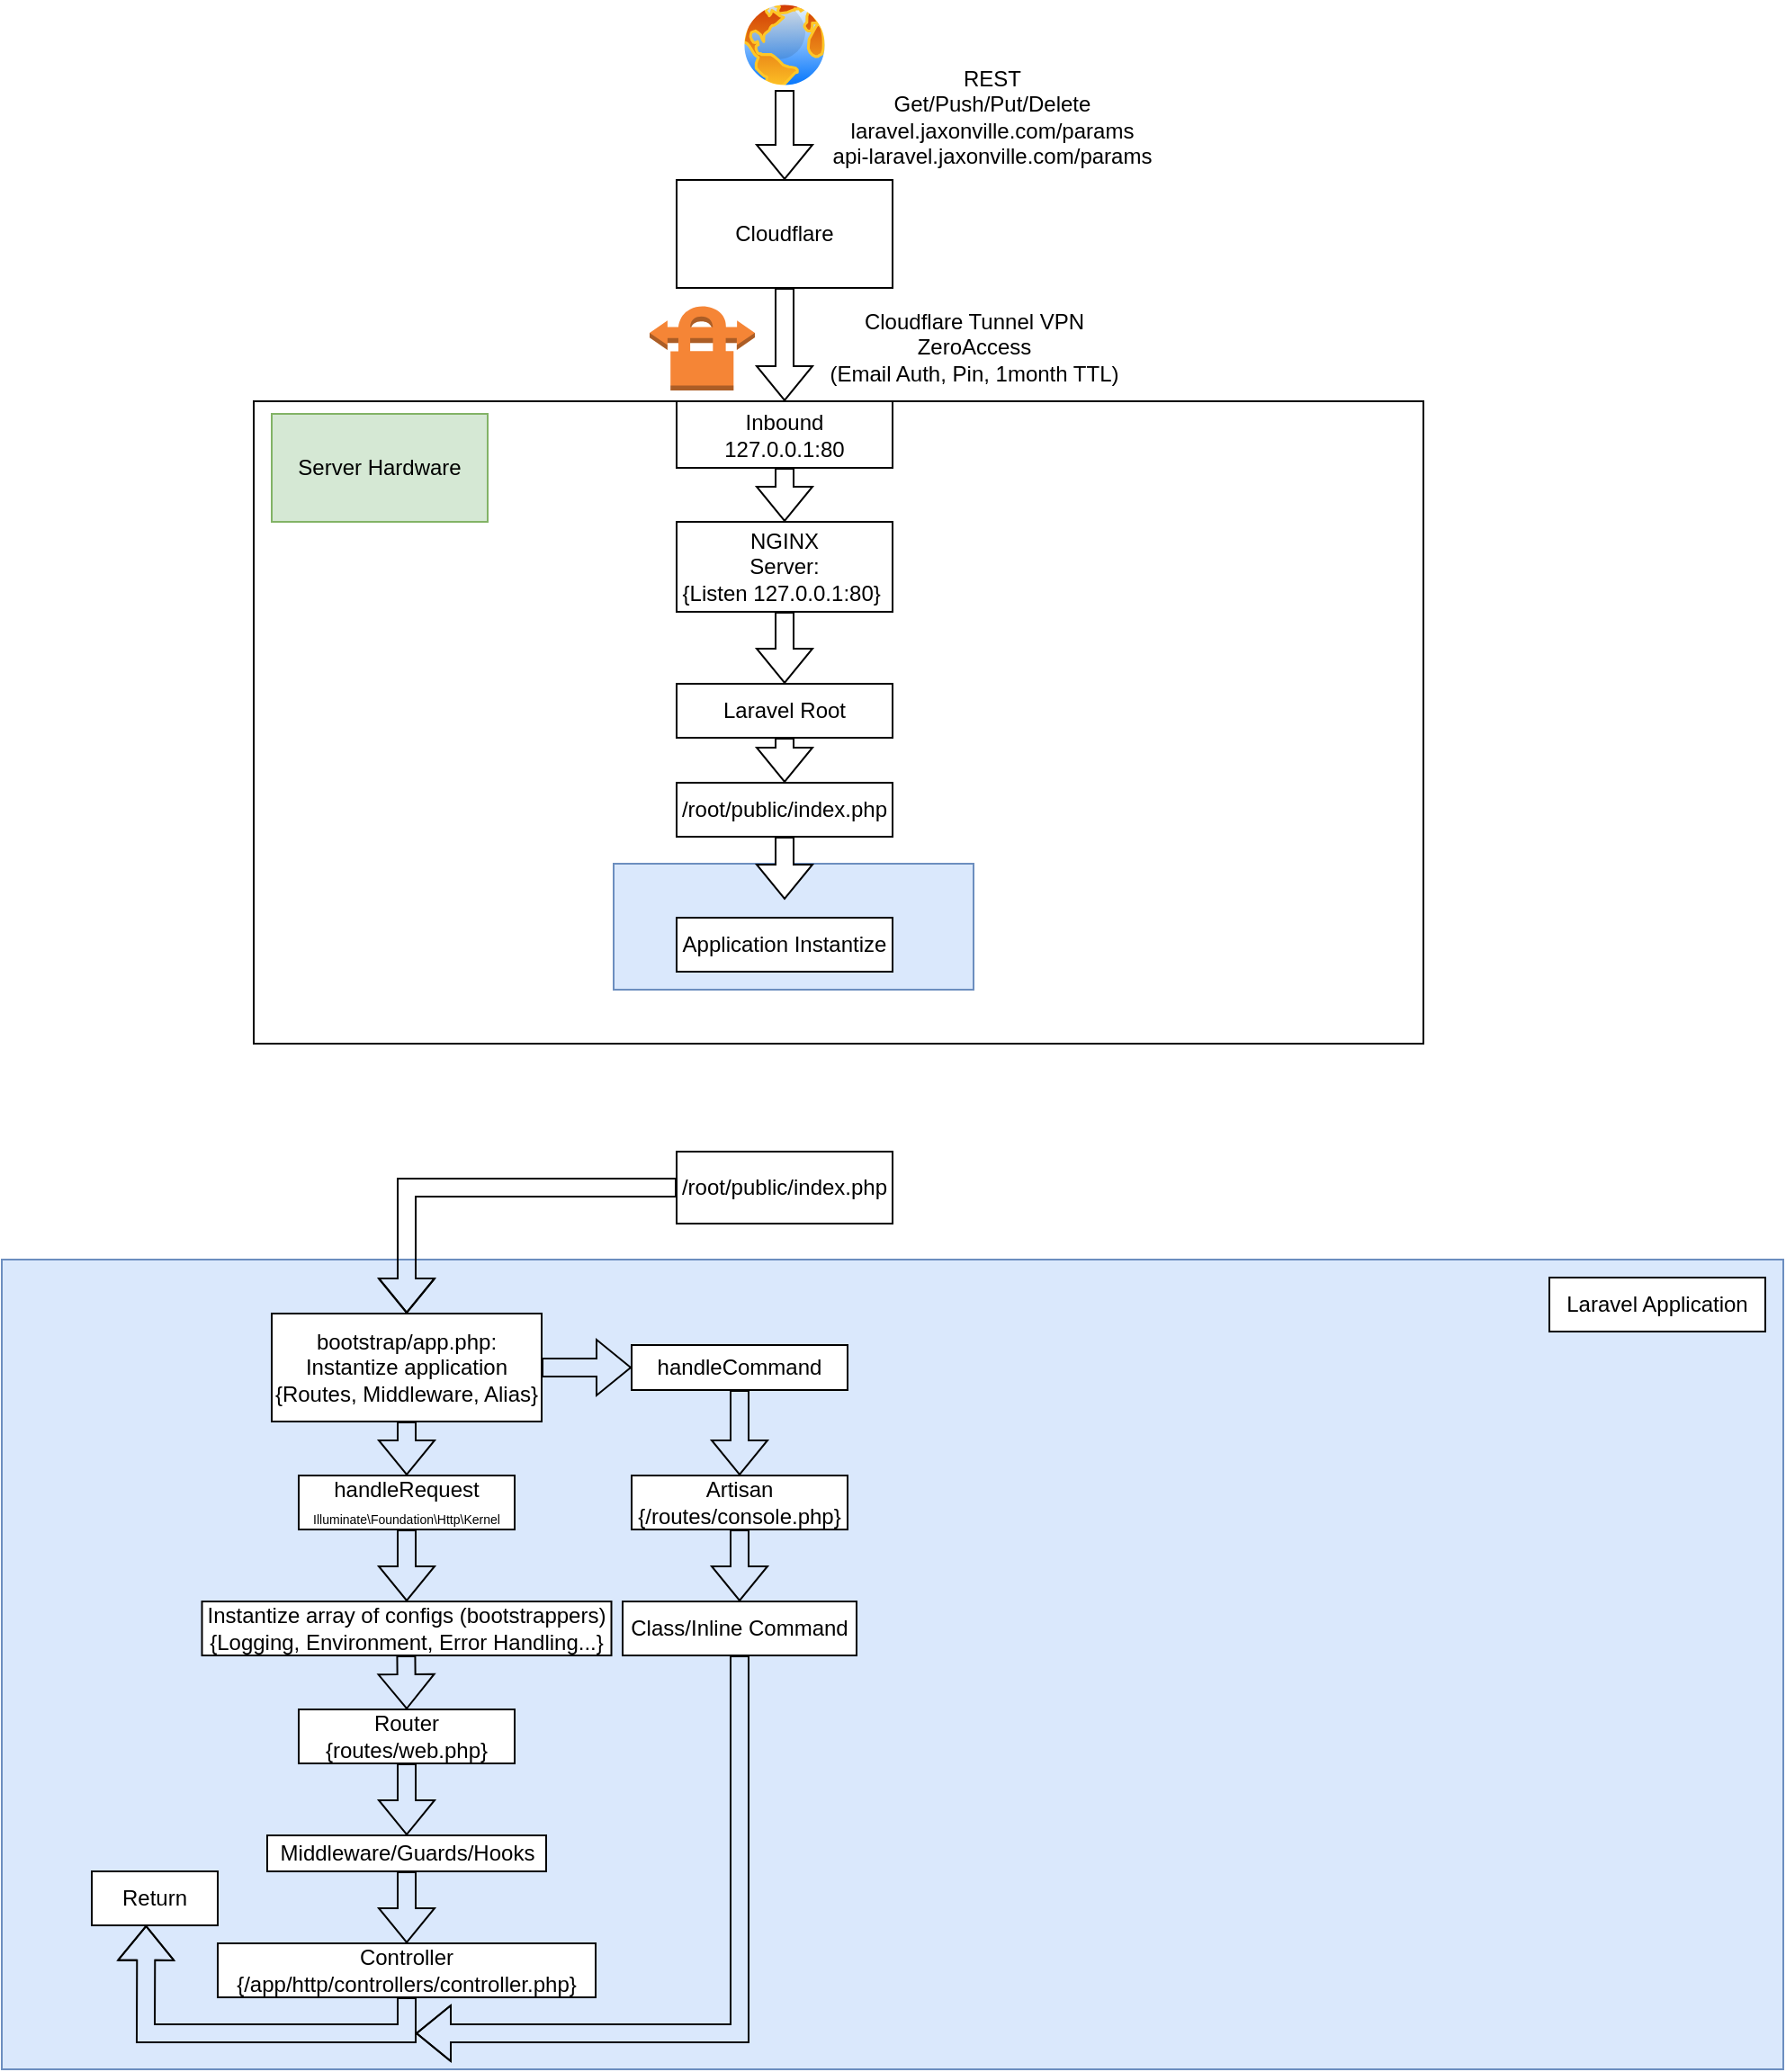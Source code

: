<mxfile version="28.1.2">
  <diagram name="Page-1" id="hfyP3UAzftVRQnir5xHV">
    <mxGraphModel dx="2031" dy="677" grid="1" gridSize="10" guides="1" tooltips="1" connect="1" arrows="1" fold="1" page="1" pageScale="1" pageWidth="850" pageHeight="1100" math="0" shadow="0">
      <root>
        <mxCell id="0" />
        <mxCell id="1" parent="0" />
        <mxCell id="EL7aKV-9iKLkWUwx_ZyF-10" value="" style="rounded=0;whiteSpace=wrap;html=1;fillColor=none;" parent="1" vertex="1">
          <mxGeometry x="130" y="413" width="650" height="357" as="geometry" />
        </mxCell>
        <mxCell id="EL7aKV-9iKLkWUwx_ZyF-16" value="" style="rounded=0;whiteSpace=wrap;html=1;fillColor=#dae8fc;strokeColor=#6c8ebf;" parent="1" vertex="1">
          <mxGeometry x="330" y="670" width="200" height="70" as="geometry" />
        </mxCell>
        <mxCell id="EL7aKV-9iKLkWUwx_ZyF-1" value="" style="image;aspect=fixed;perimeter=ellipsePerimeter;html=1;align=center;shadow=0;dashed=0;spacingTop=3;image=img/lib/active_directory/internet_globe.svg;" parent="1" vertex="1">
          <mxGeometry x="400" y="190" width="50" height="50" as="geometry" />
        </mxCell>
        <mxCell id="EL7aKV-9iKLkWUwx_ZyF-2" value="Cloudflare" style="rounded=0;whiteSpace=wrap;html=1;" parent="1" vertex="1">
          <mxGeometry x="365" y="290" width="120" height="60" as="geometry" />
        </mxCell>
        <mxCell id="EL7aKV-9iKLkWUwx_ZyF-3" value="" style="shape=flexArrow;endArrow=classic;html=1;rounded=0;exitX=0.5;exitY=1;exitDx=0;exitDy=0;entryX=0.5;entryY=0;entryDx=0;entryDy=0;" parent="1" source="EL7aKV-9iKLkWUwx_ZyF-1" target="EL7aKV-9iKLkWUwx_ZyF-2" edge="1">
          <mxGeometry width="50" height="50" relative="1" as="geometry">
            <mxPoint x="460" y="530" as="sourcePoint" />
            <mxPoint x="510" y="480" as="targetPoint" />
          </mxGeometry>
        </mxCell>
        <mxCell id="EL7aKV-9iKLkWUwx_ZyF-4" value="REST&lt;br&gt;Get/Push/Put/Delete&lt;br&gt;laravel.jaxonville.com/params&lt;br&gt;api-laravel.jaxonville.com/params" style="text;html=1;align=center;verticalAlign=middle;resizable=0;points=[];autosize=1;strokeColor=none;fillColor=none;" parent="1" vertex="1">
          <mxGeometry x="440" y="220" width="200" height="70" as="geometry" />
        </mxCell>
        <mxCell id="EL7aKV-9iKLkWUwx_ZyF-5" value="Inbound&lt;br&gt;127.0.0.1:80" style="rounded=0;whiteSpace=wrap;html=1;" parent="1" vertex="1">
          <mxGeometry x="365" y="413" width="120" height="37" as="geometry" />
        </mxCell>
        <mxCell id="EL7aKV-9iKLkWUwx_ZyF-6" value="" style="shape=flexArrow;endArrow=classic;html=1;rounded=0;exitX=0.5;exitY=1;exitDx=0;exitDy=0;entryX=0.5;entryY=0;entryDx=0;entryDy=0;" parent="1" source="EL7aKV-9iKLkWUwx_ZyF-2" target="EL7aKV-9iKLkWUwx_ZyF-5" edge="1">
          <mxGeometry width="50" height="50" relative="1" as="geometry">
            <mxPoint x="460" y="420" as="sourcePoint" />
            <mxPoint x="510" y="370" as="targetPoint" />
          </mxGeometry>
        </mxCell>
        <mxCell id="EL7aKV-9iKLkWUwx_ZyF-7" value="Cloudflare Tunnel VPN&lt;br&gt;ZeroAccess &lt;br&gt;(Email Auth, Pin, 1month TTL)" style="text;html=1;align=center;verticalAlign=middle;resizable=0;points=[];autosize=1;strokeColor=none;fillColor=none;" parent="1" vertex="1">
          <mxGeometry x="440" y="353" width="180" height="60" as="geometry" />
        </mxCell>
        <mxCell id="EL7aKV-9iKLkWUwx_ZyF-8" value="" style="outlineConnect=0;dashed=0;verticalLabelPosition=bottom;verticalAlign=top;align=center;html=1;shape=mxgraph.aws3.vpn_connection;fillColor=#F58536;gradientColor=none;" parent="1" vertex="1">
          <mxGeometry x="350" y="359" width="58.5" height="48" as="geometry" />
        </mxCell>
        <mxCell id="EL7aKV-9iKLkWUwx_ZyF-11" value="NGINX&lt;br&gt;Server:&lt;br&gt;{Listen 127.0.0.1:80}&amp;nbsp;" style="rounded=0;whiteSpace=wrap;html=1;" parent="1" vertex="1">
          <mxGeometry x="365" y="480" width="120" height="50" as="geometry" />
        </mxCell>
        <mxCell id="EL7aKV-9iKLkWUwx_ZyF-12" value="" style="shape=flexArrow;endArrow=classic;html=1;rounded=0;exitX=0.5;exitY=1;exitDx=0;exitDy=0;entryX=0.5;entryY=0;entryDx=0;entryDy=0;" parent="1" source="EL7aKV-9iKLkWUwx_ZyF-5" target="EL7aKV-9iKLkWUwx_ZyF-11" edge="1">
          <mxGeometry width="50" height="50" relative="1" as="geometry">
            <mxPoint x="450" y="570" as="sourcePoint" />
            <mxPoint x="500" y="520" as="targetPoint" />
          </mxGeometry>
        </mxCell>
        <mxCell id="EL7aKV-9iKLkWUwx_ZyF-13" value="Laravel Root" style="rounded=0;whiteSpace=wrap;html=1;" parent="1" vertex="1">
          <mxGeometry x="365" y="570" width="120" height="30" as="geometry" />
        </mxCell>
        <mxCell id="EL7aKV-9iKLkWUwx_ZyF-14" value="" style="shape=flexArrow;endArrow=classic;html=1;rounded=0;exitX=0.5;exitY=1;exitDx=0;exitDy=0;entryX=0.5;entryY=0;entryDx=0;entryDy=0;" parent="1" source="EL7aKV-9iKLkWUwx_ZyF-11" target="EL7aKV-9iKLkWUwx_ZyF-13" edge="1">
          <mxGeometry width="50" height="50" relative="1" as="geometry">
            <mxPoint x="250" y="570" as="sourcePoint" />
            <mxPoint x="300" y="520" as="targetPoint" />
          </mxGeometry>
        </mxCell>
        <mxCell id="EL7aKV-9iKLkWUwx_ZyF-21" value="" style="edgeStyle=orthogonalEdgeStyle;rounded=0;orthogonalLoop=1;jettySize=auto;html=1;" parent="1" source="EL7aKV-9iKLkWUwx_ZyF-15" target="EL7aKV-9iKLkWUwx_ZyF-13" edge="1">
          <mxGeometry relative="1" as="geometry" />
        </mxCell>
        <mxCell id="EL7aKV-9iKLkWUwx_ZyF-15" value="/root/public/index.php" style="rounded=0;whiteSpace=wrap;html=1;" parent="1" vertex="1">
          <mxGeometry x="365" y="625" width="120" height="30" as="geometry" />
        </mxCell>
        <mxCell id="EL7aKV-9iKLkWUwx_ZyF-19" value="Server Hardware" style="rounded=0;whiteSpace=wrap;html=1;fillColor=#d5e8d4;strokeColor=#82b366;" parent="1" vertex="1">
          <mxGeometry x="140" y="420" width="120" height="60" as="geometry" />
        </mxCell>
        <mxCell id="EL7aKV-9iKLkWUwx_ZyF-17" value="" style="shape=flexArrow;endArrow=classic;html=1;rounded=0;exitX=0.5;exitY=1;exitDx=0;exitDy=0;entryX=0.5;entryY=0;entryDx=0;entryDy=0;fillColor=default;" parent="1" source="EL7aKV-9iKLkWUwx_ZyF-13" target="EL7aKV-9iKLkWUwx_ZyF-15" edge="1">
          <mxGeometry width="50" height="50" relative="1" as="geometry">
            <mxPoint x="210" y="580" as="sourcePoint" />
            <mxPoint x="260" y="530" as="targetPoint" />
          </mxGeometry>
        </mxCell>
        <mxCell id="EL7aKV-9iKLkWUwx_ZyF-24" value="" style="shape=flexArrow;endArrow=classic;html=1;rounded=0;exitX=0.5;exitY=1;exitDx=0;exitDy=0;entryX=0.5;entryY=0;entryDx=0;entryDy=0;fillColor=default;" parent="1" source="EL7aKV-9iKLkWUwx_ZyF-15" edge="1">
          <mxGeometry width="50" height="50" relative="1" as="geometry">
            <mxPoint x="460" y="760" as="sourcePoint" />
            <mxPoint x="425" y="690" as="targetPoint" />
          </mxGeometry>
        </mxCell>
        <mxCell id="EL7aKV-9iKLkWUwx_ZyF-25" value="" style="rounded=0;whiteSpace=wrap;html=1;fillColor=#dae8fc;strokeColor=#6c8ebf;" parent="1" vertex="1">
          <mxGeometry x="-10" y="890" width="990" height="450" as="geometry" />
        </mxCell>
        <mxCell id="EL7aKV-9iKLkWUwx_ZyF-26" value="Laravel Application" style="rounded=0;whiteSpace=wrap;html=1;" parent="1" vertex="1">
          <mxGeometry x="850" y="900" width="120" height="30" as="geometry" />
        </mxCell>
        <mxCell id="EL7aKV-9iKLkWUwx_ZyF-27" value="Application Instantize" style="rounded=0;whiteSpace=wrap;html=1;" parent="1" vertex="1">
          <mxGeometry x="365" y="700" width="120" height="30" as="geometry" />
        </mxCell>
        <mxCell id="EL7aKV-9iKLkWUwx_ZyF-28" value="/root/public/index.php" style="rounded=0;whiteSpace=wrap;html=1;" parent="1" vertex="1">
          <mxGeometry x="365" y="830" width="120" height="40" as="geometry" />
        </mxCell>
        <mxCell id="EL7aKV-9iKLkWUwx_ZyF-29" value="bootstrap/app.php:&lt;div&gt;Instantize application&lt;br&gt;{Routes, Middleware, Alias}&lt;/div&gt;" style="rounded=0;whiteSpace=wrap;html=1;" parent="1" vertex="1">
          <mxGeometry x="140" y="920" width="150" height="60" as="geometry" />
        </mxCell>
        <mxCell id="EL7aKV-9iKLkWUwx_ZyF-30" value="" style="shape=flexArrow;endArrow=classic;html=1;rounded=0;entryX=0.5;entryY=0;entryDx=0;entryDy=0;exitX=0;exitY=0.5;exitDx=0;exitDy=0;" parent="1" source="EL7aKV-9iKLkWUwx_ZyF-28" target="EL7aKV-9iKLkWUwx_ZyF-29" edge="1">
          <mxGeometry width="50" height="50" relative="1" as="geometry">
            <mxPoint x="150" y="860" as="sourcePoint" />
            <mxPoint x="200" y="810" as="targetPoint" />
            <Array as="points">
              <mxPoint x="215" y="850" />
            </Array>
          </mxGeometry>
        </mxCell>
        <mxCell id="EL7aKV-9iKLkWUwx_ZyF-31" value="handleRequest&lt;br&gt;&lt;span style=&quot;text-align: left;&quot;&gt;&lt;font style=&quot;font-size: 7px;&quot;&gt;Illuminate\Foundation\Http\Kernel&lt;/font&gt;&lt;/span&gt;" style="rounded=0;whiteSpace=wrap;html=1;" parent="1" vertex="1">
          <mxGeometry x="155" y="1010" width="120" height="30" as="geometry" />
        </mxCell>
        <mxCell id="EL7aKV-9iKLkWUwx_ZyF-32" value="handleCommand" style="rounded=0;whiteSpace=wrap;html=1;" parent="1" vertex="1">
          <mxGeometry x="340" y="937.5" width="120" height="25" as="geometry" />
        </mxCell>
        <mxCell id="EL7aKV-9iKLkWUwx_ZyF-33" value="" style="shape=flexArrow;endArrow=classic;html=1;rounded=0;exitX=0.5;exitY=1;exitDx=0;exitDy=0;entryX=0.5;entryY=0;entryDx=0;entryDy=0;" parent="1" source="EL7aKV-9iKLkWUwx_ZyF-29" target="EL7aKV-9iKLkWUwx_ZyF-31" edge="1">
          <mxGeometry width="50" height="50" relative="1" as="geometry">
            <mxPoint x="20" y="1000" as="sourcePoint" />
            <mxPoint x="70" y="950" as="targetPoint" />
          </mxGeometry>
        </mxCell>
        <mxCell id="EL7aKV-9iKLkWUwx_ZyF-34" value="" style="shape=flexArrow;endArrow=classic;html=1;rounded=0;exitX=1;exitY=0.5;exitDx=0;exitDy=0;entryX=0;entryY=0.5;entryDx=0;entryDy=0;" parent="1" source="EL7aKV-9iKLkWUwx_ZyF-29" target="EL7aKV-9iKLkWUwx_ZyF-32" edge="1">
          <mxGeometry width="50" height="50" relative="1" as="geometry">
            <mxPoint x="430" y="1010" as="sourcePoint" />
            <mxPoint x="480" y="960" as="targetPoint" />
          </mxGeometry>
        </mxCell>
        <mxCell id="EL7aKV-9iKLkWUwx_ZyF-35" value="" style="shape=flexArrow;endArrow=classic;html=1;rounded=0;exitX=0.5;exitY=1;exitDx=0;exitDy=0;entryX=0.5;entryY=0;entryDx=0;entryDy=0;" parent="1" source="EL7aKV-9iKLkWUwx_ZyF-31" target="EL7aKV-9iKLkWUwx_ZyF-36" edge="1">
          <mxGeometry width="50" height="50" relative="1" as="geometry">
            <mxPoint x="250" y="1120" as="sourcePoint" />
            <mxPoint x="300" y="1070" as="targetPoint" />
          </mxGeometry>
        </mxCell>
        <mxCell id="EL7aKV-9iKLkWUwx_ZyF-36" value="Instantize array of configs (bootstrappers)&lt;br&gt;{Logging, Environment, Error Handling...}" style="rounded=0;whiteSpace=wrap;html=1;" parent="1" vertex="1">
          <mxGeometry x="101.25" y="1080" width="227.5" height="30" as="geometry" />
        </mxCell>
        <mxCell id="EL7aKV-9iKLkWUwx_ZyF-37" value="Router&lt;br&gt;{routes/web.php}" style="rounded=0;whiteSpace=wrap;html=1;" parent="1" vertex="1">
          <mxGeometry x="155" y="1140" width="120" height="30" as="geometry" />
        </mxCell>
        <mxCell id="EL7aKV-9iKLkWUwx_ZyF-38" value="" style="shape=flexArrow;endArrow=classic;html=1;rounded=0;exitX=0.5;exitY=1;exitDx=0;exitDy=0;entryX=0.5;entryY=0;entryDx=0;entryDy=0;" parent="1" target="EL7aKV-9iKLkWUwx_ZyF-37" edge="1">
          <mxGeometry width="50" height="50" relative="1" as="geometry">
            <mxPoint x="214.71" y="1110" as="sourcePoint" />
            <mxPoint x="214.71" y="1150" as="targetPoint" />
          </mxGeometry>
        </mxCell>
        <mxCell id="EL7aKV-9iKLkWUwx_ZyF-39" value="Middleware/Guards/Hooks" style="rounded=0;whiteSpace=wrap;html=1;" parent="1" vertex="1">
          <mxGeometry x="137.5" y="1210" width="155" height="20" as="geometry" />
        </mxCell>
        <mxCell id="EL7aKV-9iKLkWUwx_ZyF-40" value="" style="shape=flexArrow;endArrow=classic;html=1;rounded=0;exitX=0.5;exitY=1;exitDx=0;exitDy=0;entryX=0.5;entryY=0;entryDx=0;entryDy=0;" parent="1" source="EL7aKV-9iKLkWUwx_ZyF-37" target="EL7aKV-9iKLkWUwx_ZyF-39" edge="1">
          <mxGeometry width="50" height="50" relative="1" as="geometry">
            <mxPoint x="160" y="1250" as="sourcePoint" />
            <mxPoint x="210" y="1200" as="targetPoint" />
          </mxGeometry>
        </mxCell>
        <mxCell id="EL7aKV-9iKLkWUwx_ZyF-41" value="Controller&lt;br&gt;{/app/http/controllers/controller.php}" style="rounded=0;whiteSpace=wrap;html=1;" parent="1" vertex="1">
          <mxGeometry x="110" y="1270" width="210" height="30" as="geometry" />
        </mxCell>
        <mxCell id="EL7aKV-9iKLkWUwx_ZyF-43" value="" style="shape=flexArrow;endArrow=classic;html=1;rounded=0;exitX=0.5;exitY=1;exitDx=0;exitDy=0;entryX=0.5;entryY=0;entryDx=0;entryDy=0;" parent="1" source="EL7aKV-9iKLkWUwx_ZyF-39" target="EL7aKV-9iKLkWUwx_ZyF-41" edge="1">
          <mxGeometry width="50" height="50" relative="1" as="geometry">
            <mxPoint x="214.71" y="1210" as="sourcePoint" />
            <mxPoint x="214.71" y="1240" as="targetPoint" />
          </mxGeometry>
        </mxCell>
        <mxCell id="EL7aKV-9iKLkWUwx_ZyF-45" value="" style="shape=flexArrow;endArrow=classic;html=1;rounded=0;exitX=0.5;exitY=1;exitDx=0;exitDy=0;entryX=0.081;entryY=0.822;entryDx=0;entryDy=0;entryPerimeter=0;" parent="1" source="EL7aKV-9iKLkWUwx_ZyF-41" target="EL7aKV-9iKLkWUwx_ZyF-25" edge="1">
          <mxGeometry width="50" height="50" relative="1" as="geometry">
            <mxPoint x="70" y="1230" as="sourcePoint" />
            <mxPoint x="120" y="1180" as="targetPoint" />
            <Array as="points">
              <mxPoint x="215" y="1320" />
              <mxPoint x="70" y="1320" />
            </Array>
          </mxGeometry>
        </mxCell>
        <mxCell id="EL7aKV-9iKLkWUwx_ZyF-46" value="Return" style="rounded=0;whiteSpace=wrap;html=1;" parent="1" vertex="1">
          <mxGeometry x="40" y="1230" width="70" height="30" as="geometry" />
        </mxCell>
        <mxCell id="PO92Ll_P-s0k6DOYzhUS-1" value="Artisan&lt;br&gt;{/routes/console.php}" style="rounded=0;whiteSpace=wrap;html=1;" vertex="1" parent="1">
          <mxGeometry x="340" y="1010" width="120" height="30" as="geometry" />
        </mxCell>
        <mxCell id="PO92Ll_P-s0k6DOYzhUS-2" value="" style="shape=flexArrow;endArrow=classic;html=1;rounded=0;exitX=0.5;exitY=1;exitDx=0;exitDy=0;entryX=0.5;entryY=0;entryDx=0;entryDy=0;" edge="1" parent="1" source="EL7aKV-9iKLkWUwx_ZyF-32" target="PO92Ll_P-s0k6DOYzhUS-1">
          <mxGeometry width="50" height="50" relative="1" as="geometry">
            <mxPoint x="389.71" y="962.5" as="sourcePoint" />
            <mxPoint x="390" y="1010" as="targetPoint" />
          </mxGeometry>
        </mxCell>
        <mxCell id="PO92Ll_P-s0k6DOYzhUS-3" value="" style="shape=flexArrow;endArrow=classic;html=1;rounded=0;exitX=0.5;exitY=1;exitDx=0;exitDy=0;entryX=0.5;entryY=0;entryDx=0;entryDy=0;" edge="1" parent="1" source="PO92Ll_P-s0k6DOYzhUS-1" target="PO92Ll_P-s0k6DOYzhUS-4">
          <mxGeometry width="50" height="50" relative="1" as="geometry">
            <mxPoint x="400" y="1100" as="sourcePoint" />
            <mxPoint x="450" y="1050" as="targetPoint" />
          </mxGeometry>
        </mxCell>
        <mxCell id="PO92Ll_P-s0k6DOYzhUS-4" value="Class/Inline Command" style="rounded=0;whiteSpace=wrap;html=1;" vertex="1" parent="1">
          <mxGeometry x="335" y="1080" width="130" height="30" as="geometry" />
        </mxCell>
        <mxCell id="PO92Ll_P-s0k6DOYzhUS-5" value="" style="shape=flexArrow;endArrow=classic;html=1;rounded=0;exitX=0.5;exitY=1;exitDx=0;exitDy=0;" edge="1" parent="1" source="PO92Ll_P-s0k6DOYzhUS-4">
          <mxGeometry width="50" height="50" relative="1" as="geometry">
            <mxPoint x="400" y="1170" as="sourcePoint" />
            <mxPoint x="220" y="1320" as="targetPoint" />
            <Array as="points">
              <mxPoint x="400" y="1320" />
            </Array>
          </mxGeometry>
        </mxCell>
      </root>
    </mxGraphModel>
  </diagram>
</mxfile>
